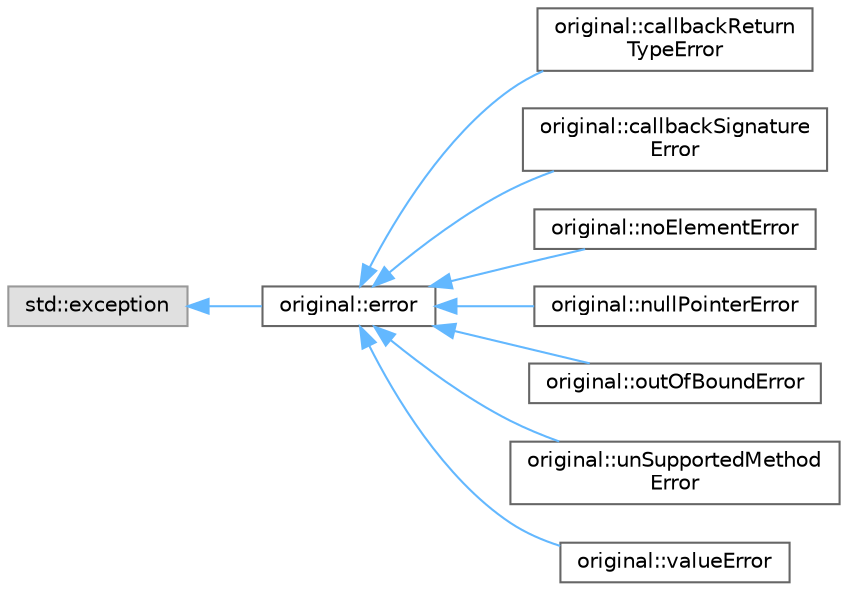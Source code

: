 digraph "Graphical Class Hierarchy"
{
 // LATEX_PDF_SIZE
  bgcolor="transparent";
  edge [fontname=Helvetica,fontsize=10,labelfontname=Helvetica,labelfontsize=10];
  node [fontname=Helvetica,fontsize=10,shape=box,height=0.2,width=0.4];
  rankdir="LR";
  Node0 [id="Node000000",label="std::exception",height=0.2,width=0.4,color="grey60", fillcolor="#E0E0E0", style="filled",tooltip=" "];
  Node0 -> Node1 [id="edge132_Node000000_Node000001",dir="back",color="steelblue1",style="solid",tooltip=" "];
  Node1 [id="Node000001",label="original::error",height=0.2,width=0.4,color="grey40", fillcolor="white", style="filled",URL="$classoriginal_1_1error.html",tooltip="Base interface for all exception types in Original."];
  Node1 -> Node2 [id="edge133_Node000001_Node000002",dir="back",color="steelblue1",style="solid",tooltip=" "];
  Node2 [id="Node000002",label="original::callbackReturn\lTypeError",height=0.2,width=0.4,color="grey40", fillcolor="white", style="filled",URL="$classoriginal_1_1callback_return_type_error.html",tooltip="Exception for callback return type mismatch."];
  Node1 -> Node3 [id="edge134_Node000001_Node000003",dir="back",color="steelblue1",style="solid",tooltip=" "];
  Node3 [id="Node000003",label="original::callbackSignature\lError",height=0.2,width=0.4,color="grey40", fillcolor="white", style="filled",URL="$classoriginal_1_1callback_signature_error.html",tooltip="Exception for callback argument mismatch."];
  Node1 -> Node4 [id="edge135_Node000001_Node000004",dir="back",color="steelblue1",style="solid",tooltip=" "];
  Node4 [id="Node000004",label="original::noElementError",height=0.2,width=0.4,color="grey40", fillcolor="white", style="filled",URL="$classoriginal_1_1no_element_error.html",tooltip="Exception for missing element requests."];
  Node1 -> Node5 [id="edge136_Node000001_Node000005",dir="back",color="steelblue1",style="solid",tooltip=" "];
  Node5 [id="Node000005",label="original::nullPointerError",height=0.2,width=0.4,color="grey40", fillcolor="white", style="filled",URL="$classoriginal_1_1null_pointer_error.html",tooltip="Exception for null pointer dereference attempts."];
  Node1 -> Node6 [id="edge137_Node000001_Node000006",dir="back",color="steelblue1",style="solid",tooltip=" "];
  Node6 [id="Node000006",label="original::outOfBoundError",height=0.2,width=0.4,color="grey40", fillcolor="white", style="filled",URL="$classoriginal_1_1out_of_bound_error.html",tooltip="Exception for container index out-of-range errors."];
  Node1 -> Node7 [id="edge138_Node000001_Node000007",dir="back",color="steelblue1",style="solid",tooltip=" "];
  Node7 [id="Node000007",label="original::unSupportedMethod\lError",height=0.2,width=0.4,color="grey40", fillcolor="white", style="filled",URL="$classoriginal_1_1un_supported_method_error.html",tooltip="Exception for unimplemented method calls."];
  Node1 -> Node8 [id="edge139_Node000001_Node000008",dir="back",color="steelblue1",style="solid",tooltip=" "];
  Node8 [id="Node000008",label="original::valueError",height=0.2,width=0.4,color="grey40", fillcolor="white", style="filled",URL="$classoriginal_1_1value_error.html",tooltip="Exception for invalid parameter values."];
}
